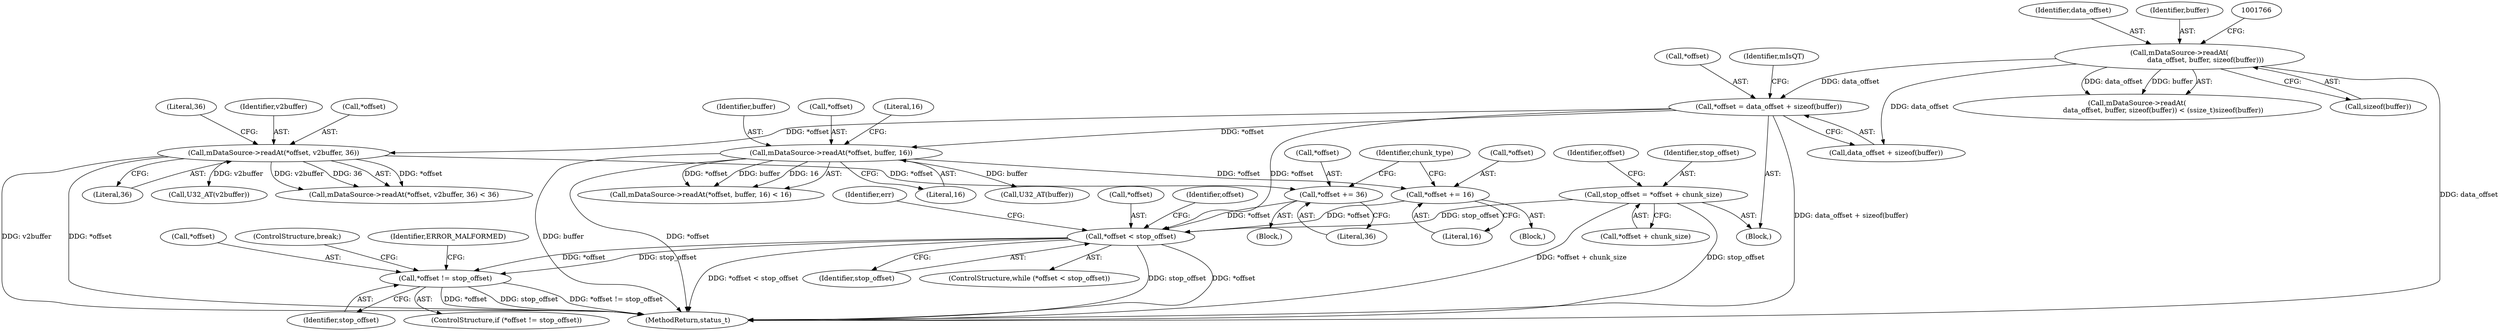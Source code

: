 digraph "0_Android_8a3a2f6ea7defe1a81bb32b3c9f3537f84749b9d@pointer" {
"1002004" [label="(Call,*offset != stop_offset)"];
"1001983" [label="(Call,*offset < stop_offset)"];
"1001827" [label="(Call,*offset = data_offset + sizeof(buffer))"];
"1001760" [label="(Call,mDataSource->readAt(\n                        data_offset, buffer, sizeof(buffer)))"];
"1001947" [label="(Call,*offset += 36)"];
"1001891" [label="(Call,mDataSource->readAt(*offset, v2buffer, 36))"];
"1001878" [label="(Call,*offset += 16)"];
"1001852" [label="(Call,mDataSource->readAt(*offset, buffer, 16))"];
"1001821" [label="(Call,stop_offset = *offset + chunk_size)"];
"1001947" [label="(Call,*offset += 36)"];
"1001896" [label="(Literal,36)"];
"1001887" [label="(Block,)"];
"1001879" [label="(Call,*offset)"];
"1001855" [label="(Identifier,buffer)"];
"1002007" [label="(Identifier,stop_offset)"];
"1001894" [label="(Identifier,v2buffer)"];
"1001829" [label="(Identifier,offset)"];
"1001984" [label="(Call,*offset)"];
"1001895" [label="(Literal,36)"];
"1001836" [label="(Identifier,mIsQT)"];
"1001986" [label="(Identifier,stop_offset)"];
"1002006" [label="(Identifier,offset)"];
"1001891" [label="(Call,mDataSource->readAt(*offset, v2buffer, 36))"];
"1002005" [label="(Call,*offset)"];
"1001828" [label="(Call,*offset)"];
"1001821" [label="(Call,stop_offset = *offset + chunk_size)"];
"1001761" [label="(Identifier,data_offset)"];
"1001852" [label="(Call,mDataSource->readAt(*offset, buffer, 16))"];
"1001983" [label="(Call,*offset < stop_offset)"];
"1001881" [label="(Literal,16)"];
"1001856" [label="(Literal,16)"];
"1001849" [label="(Block,)"];
"1001853" [label="(Call,*offset)"];
"1002003" [label="(ControlStructure,if (*offset != stop_offset))"];
"1001990" [label="(Identifier,err)"];
"1001900" [label="(Call,U32_AT(v2buffer))"];
"1001822" [label="(Identifier,stop_offset)"];
"1002004" [label="(Call,*offset != stop_offset)"];
"1001950" [label="(Literal,36)"];
"1001857" [label="(Literal,16)"];
"1001878" [label="(Call,*offset += 16)"];
"1001982" [label="(ControlStructure,while (*offset < stop_offset))"];
"1001760" [label="(Call,mDataSource->readAt(\n                        data_offset, buffer, sizeof(buffer)))"];
"1001948" [label="(Call,*offset)"];
"1001823" [label="(Call,*offset + chunk_size)"];
"1001892" [label="(Call,*offset)"];
"1001762" [label="(Identifier,buffer)"];
"1001759" [label="(Call,mDataSource->readAt(\n                        data_offset, buffer, sizeof(buffer)) < (ssize_t)sizeof(buffer))"];
"1001827" [label="(Call,*offset = data_offset + sizeof(buffer))"];
"1001890" [label="(Call,mDataSource->readAt(*offset, v2buffer, 36) < 36)"];
"1002011" [label="(ControlStructure,break;)"];
"1001861" [label="(Call,U32_AT(buffer))"];
"1001763" [label="(Call,sizeof(buffer))"];
"1002010" [label="(Identifier,ERROR_MALFORMED)"];
"1001714" [label="(Block,)"];
"1001953" [label="(Identifier,chunk_type)"];
"1001830" [label="(Call,data_offset + sizeof(buffer))"];
"1001851" [label="(Call,mDataSource->readAt(*offset, buffer, 16) < 16)"];
"1003903" [label="(MethodReturn,status_t)"];
"1002004" -> "1002003"  [label="AST: "];
"1002004" -> "1002007"  [label="CFG: "];
"1002005" -> "1002004"  [label="AST: "];
"1002007" -> "1002004"  [label="AST: "];
"1002010" -> "1002004"  [label="CFG: "];
"1002011" -> "1002004"  [label="CFG: "];
"1002004" -> "1003903"  [label="DDG: stop_offset"];
"1002004" -> "1003903"  [label="DDG: *offset != stop_offset"];
"1002004" -> "1003903"  [label="DDG: *offset"];
"1001983" -> "1002004"  [label="DDG: *offset"];
"1001983" -> "1002004"  [label="DDG: stop_offset"];
"1001983" -> "1001982"  [label="AST: "];
"1001983" -> "1001986"  [label="CFG: "];
"1001984" -> "1001983"  [label="AST: "];
"1001986" -> "1001983"  [label="AST: "];
"1001990" -> "1001983"  [label="CFG: "];
"1002006" -> "1001983"  [label="CFG: "];
"1001983" -> "1003903"  [label="DDG: *offset < stop_offset"];
"1001983" -> "1003903"  [label="DDG: stop_offset"];
"1001983" -> "1003903"  [label="DDG: *offset"];
"1001827" -> "1001983"  [label="DDG: *offset"];
"1001947" -> "1001983"  [label="DDG: *offset"];
"1001878" -> "1001983"  [label="DDG: *offset"];
"1001821" -> "1001983"  [label="DDG: stop_offset"];
"1001827" -> "1001714"  [label="AST: "];
"1001827" -> "1001830"  [label="CFG: "];
"1001828" -> "1001827"  [label="AST: "];
"1001830" -> "1001827"  [label="AST: "];
"1001836" -> "1001827"  [label="CFG: "];
"1001827" -> "1003903"  [label="DDG: data_offset + sizeof(buffer)"];
"1001760" -> "1001827"  [label="DDG: data_offset"];
"1001827" -> "1001852"  [label="DDG: *offset"];
"1001827" -> "1001891"  [label="DDG: *offset"];
"1001760" -> "1001759"  [label="AST: "];
"1001760" -> "1001763"  [label="CFG: "];
"1001761" -> "1001760"  [label="AST: "];
"1001762" -> "1001760"  [label="AST: "];
"1001763" -> "1001760"  [label="AST: "];
"1001766" -> "1001760"  [label="CFG: "];
"1001760" -> "1003903"  [label="DDG: data_offset"];
"1001760" -> "1001759"  [label="DDG: data_offset"];
"1001760" -> "1001759"  [label="DDG: buffer"];
"1001760" -> "1001830"  [label="DDG: data_offset"];
"1001947" -> "1001887"  [label="AST: "];
"1001947" -> "1001950"  [label="CFG: "];
"1001948" -> "1001947"  [label="AST: "];
"1001950" -> "1001947"  [label="AST: "];
"1001953" -> "1001947"  [label="CFG: "];
"1001891" -> "1001947"  [label="DDG: *offset"];
"1001891" -> "1001890"  [label="AST: "];
"1001891" -> "1001895"  [label="CFG: "];
"1001892" -> "1001891"  [label="AST: "];
"1001894" -> "1001891"  [label="AST: "];
"1001895" -> "1001891"  [label="AST: "];
"1001896" -> "1001891"  [label="CFG: "];
"1001891" -> "1003903"  [label="DDG: v2buffer"];
"1001891" -> "1003903"  [label="DDG: *offset"];
"1001891" -> "1001890"  [label="DDG: *offset"];
"1001891" -> "1001890"  [label="DDG: v2buffer"];
"1001891" -> "1001890"  [label="DDG: 36"];
"1001891" -> "1001900"  [label="DDG: v2buffer"];
"1001878" -> "1001849"  [label="AST: "];
"1001878" -> "1001881"  [label="CFG: "];
"1001879" -> "1001878"  [label="AST: "];
"1001881" -> "1001878"  [label="AST: "];
"1001953" -> "1001878"  [label="CFG: "];
"1001852" -> "1001878"  [label="DDG: *offset"];
"1001852" -> "1001851"  [label="AST: "];
"1001852" -> "1001856"  [label="CFG: "];
"1001853" -> "1001852"  [label="AST: "];
"1001855" -> "1001852"  [label="AST: "];
"1001856" -> "1001852"  [label="AST: "];
"1001857" -> "1001852"  [label="CFG: "];
"1001852" -> "1003903"  [label="DDG: buffer"];
"1001852" -> "1003903"  [label="DDG: *offset"];
"1001852" -> "1001851"  [label="DDG: *offset"];
"1001852" -> "1001851"  [label="DDG: buffer"];
"1001852" -> "1001851"  [label="DDG: 16"];
"1001852" -> "1001861"  [label="DDG: buffer"];
"1001821" -> "1001714"  [label="AST: "];
"1001821" -> "1001823"  [label="CFG: "];
"1001822" -> "1001821"  [label="AST: "];
"1001823" -> "1001821"  [label="AST: "];
"1001829" -> "1001821"  [label="CFG: "];
"1001821" -> "1003903"  [label="DDG: stop_offset"];
"1001821" -> "1003903"  [label="DDG: *offset + chunk_size"];
}
